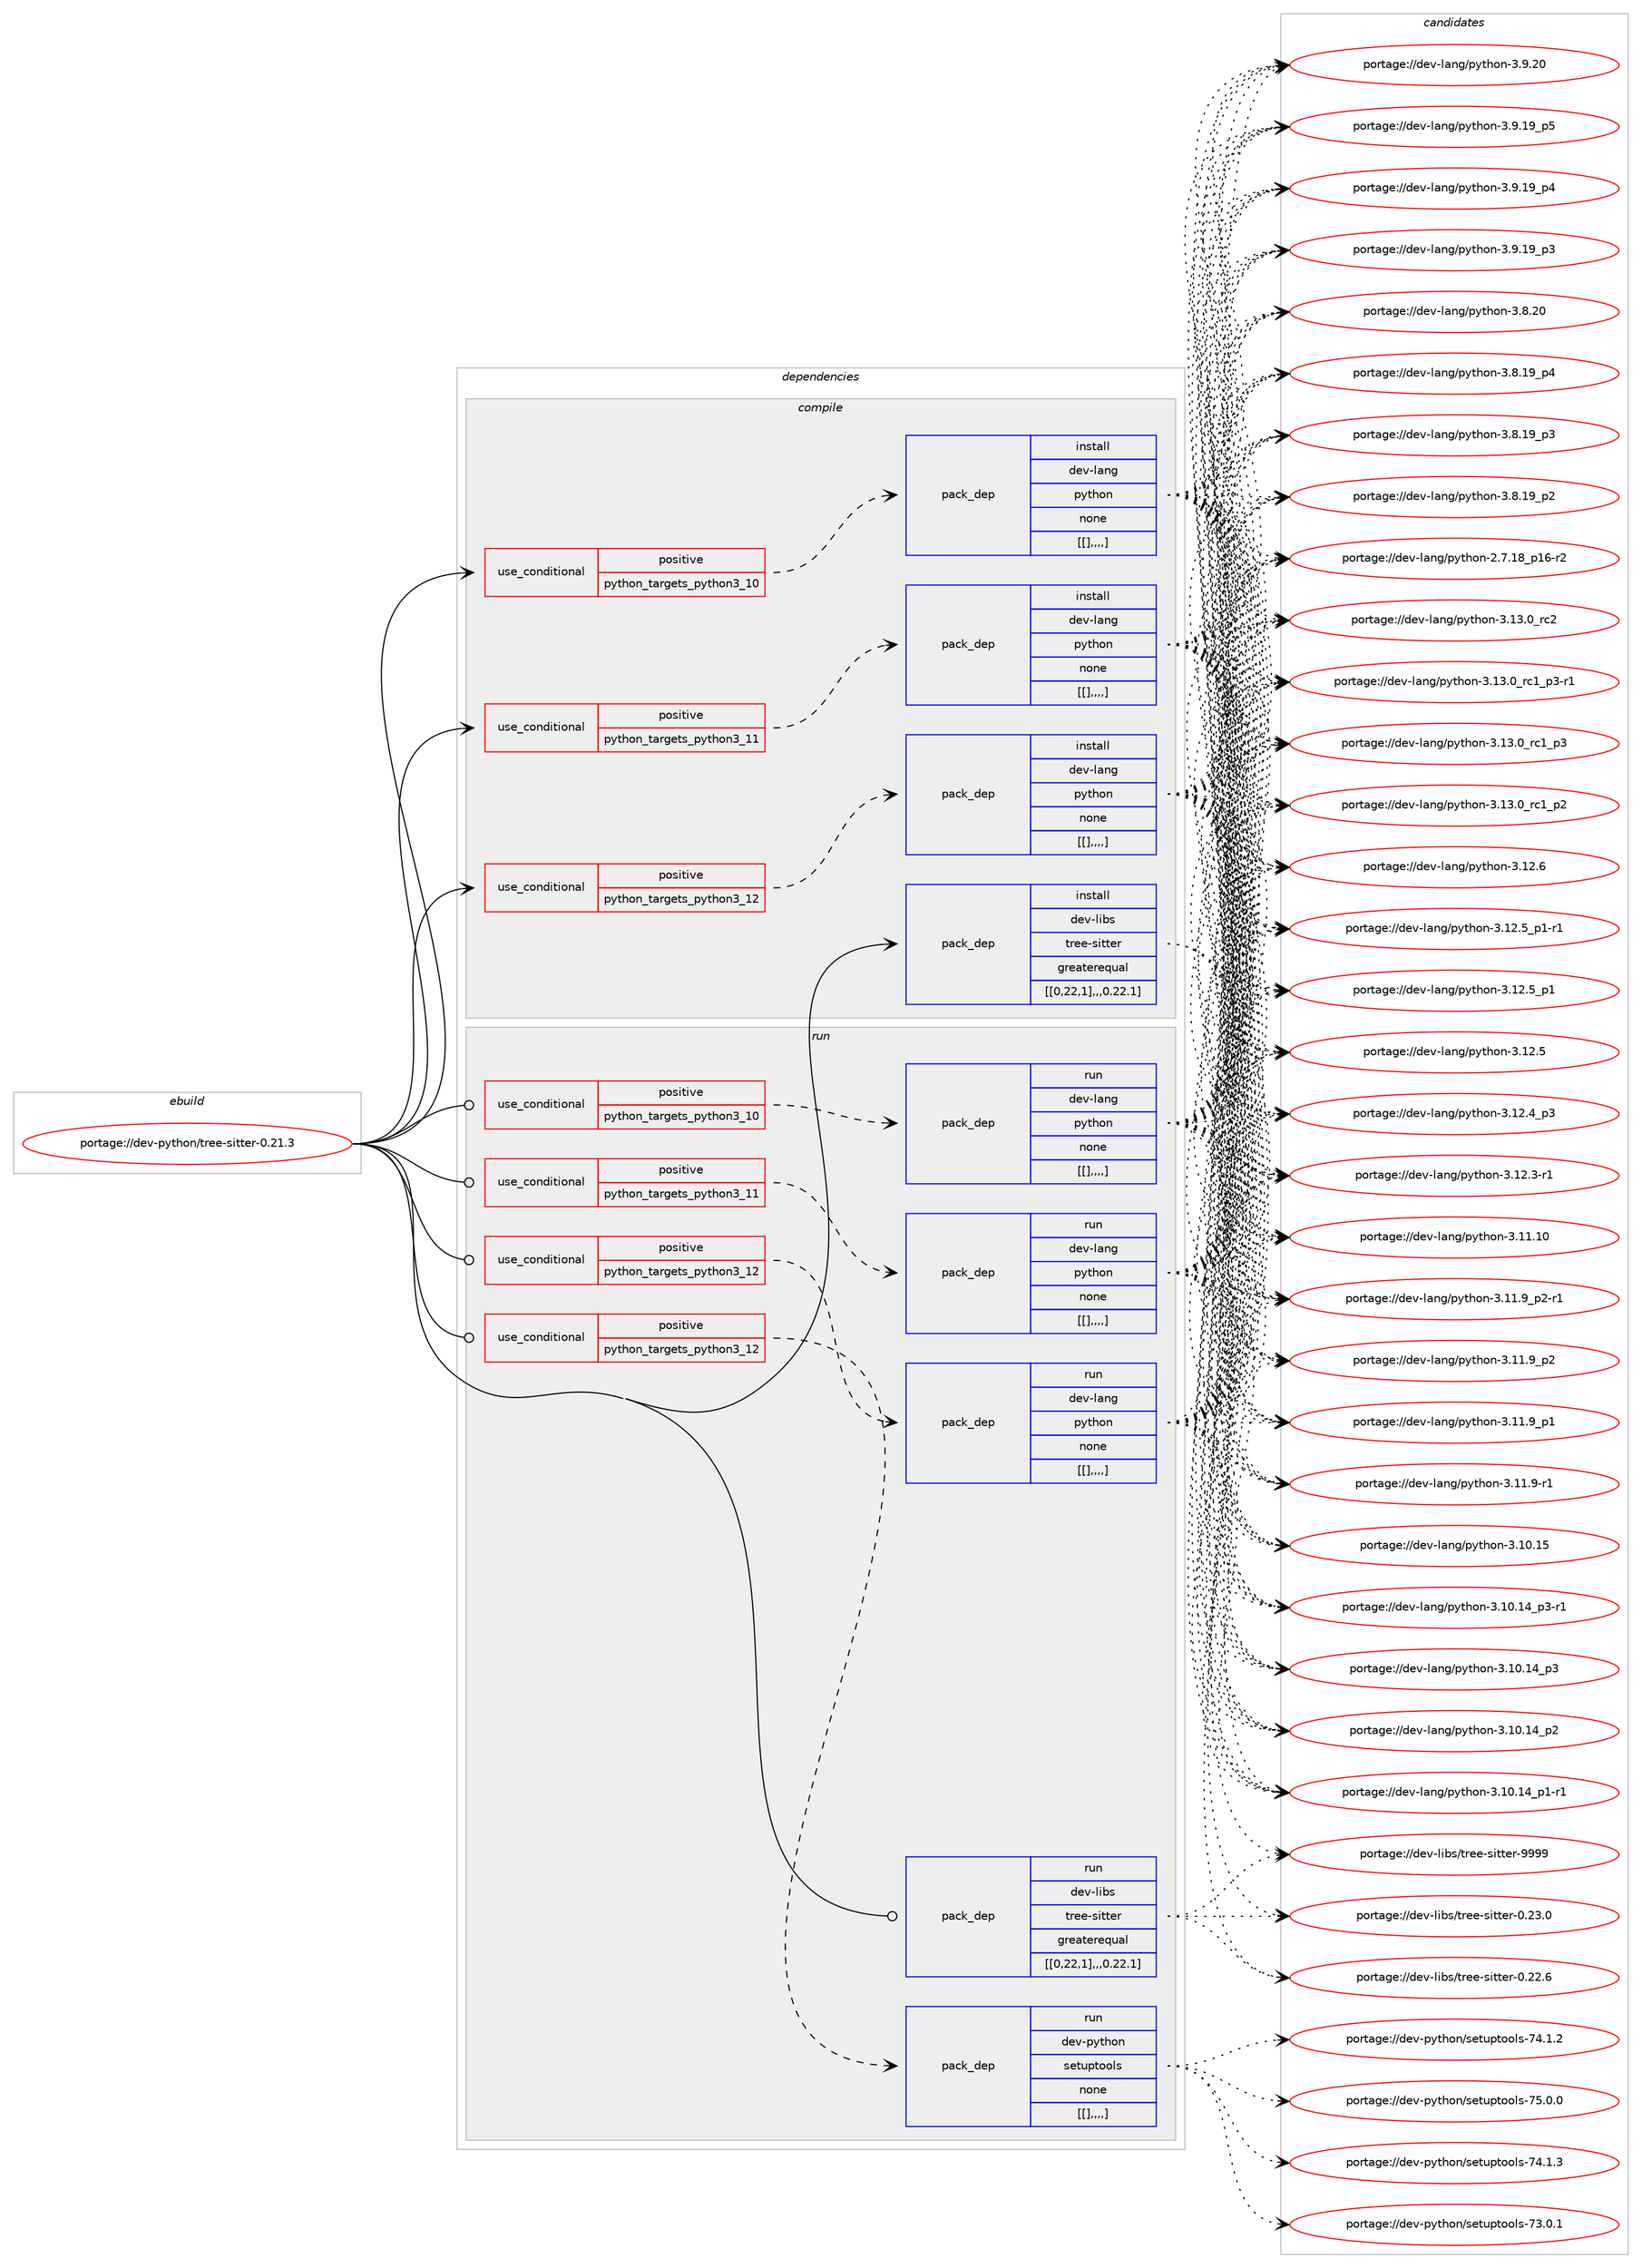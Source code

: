 digraph prolog {

# *************
# Graph options
# *************

newrank=true;
concentrate=true;
compound=true;
graph [rankdir=LR,fontname=Helvetica,fontsize=10,ranksep=1.5];#, ranksep=2.5, nodesep=0.2];
edge  [arrowhead=vee];
node  [fontname=Helvetica,fontsize=10];

# **********
# The ebuild
# **********

subgraph cluster_leftcol {
color=gray;
label=<<i>ebuild</i>>;
id [label="portage://dev-python/tree-sitter-0.21.3", color=red, width=4, href="../dev-python/tree-sitter-0.21.3.svg"];
}

# ****************
# The dependencies
# ****************

subgraph cluster_midcol {
color=gray;
label=<<i>dependencies</i>>;
subgraph cluster_compile {
fillcolor="#eeeeee";
style=filled;
label=<<i>compile</i>>;
subgraph cond41639 {
dependency168144 [label=<<TABLE BORDER="0" CELLBORDER="1" CELLSPACING="0" CELLPADDING="4"><TR><TD ROWSPAN="3" CELLPADDING="10">use_conditional</TD></TR><TR><TD>positive</TD></TR><TR><TD>python_targets_python3_10</TD></TR></TABLE>>, shape=none, color=red];
subgraph pack125239 {
dependency168145 [label=<<TABLE BORDER="0" CELLBORDER="1" CELLSPACING="0" CELLPADDING="4" WIDTH="220"><TR><TD ROWSPAN="6" CELLPADDING="30">pack_dep</TD></TR><TR><TD WIDTH="110">install</TD></TR><TR><TD>dev-lang</TD></TR><TR><TD>python</TD></TR><TR><TD>none</TD></TR><TR><TD>[[],,,,]</TD></TR></TABLE>>, shape=none, color=blue];
}
dependency168144:e -> dependency168145:w [weight=20,style="dashed",arrowhead="vee"];
}
id:e -> dependency168144:w [weight=20,style="solid",arrowhead="vee"];
subgraph cond41640 {
dependency168146 [label=<<TABLE BORDER="0" CELLBORDER="1" CELLSPACING="0" CELLPADDING="4"><TR><TD ROWSPAN="3" CELLPADDING="10">use_conditional</TD></TR><TR><TD>positive</TD></TR><TR><TD>python_targets_python3_11</TD></TR></TABLE>>, shape=none, color=red];
subgraph pack125240 {
dependency168147 [label=<<TABLE BORDER="0" CELLBORDER="1" CELLSPACING="0" CELLPADDING="4" WIDTH="220"><TR><TD ROWSPAN="6" CELLPADDING="30">pack_dep</TD></TR><TR><TD WIDTH="110">install</TD></TR><TR><TD>dev-lang</TD></TR><TR><TD>python</TD></TR><TR><TD>none</TD></TR><TR><TD>[[],,,,]</TD></TR></TABLE>>, shape=none, color=blue];
}
dependency168146:e -> dependency168147:w [weight=20,style="dashed",arrowhead="vee"];
}
id:e -> dependency168146:w [weight=20,style="solid",arrowhead="vee"];
subgraph cond41641 {
dependency168148 [label=<<TABLE BORDER="0" CELLBORDER="1" CELLSPACING="0" CELLPADDING="4"><TR><TD ROWSPAN="3" CELLPADDING="10">use_conditional</TD></TR><TR><TD>positive</TD></TR><TR><TD>python_targets_python3_12</TD></TR></TABLE>>, shape=none, color=red];
subgraph pack125241 {
dependency168149 [label=<<TABLE BORDER="0" CELLBORDER="1" CELLSPACING="0" CELLPADDING="4" WIDTH="220"><TR><TD ROWSPAN="6" CELLPADDING="30">pack_dep</TD></TR><TR><TD WIDTH="110">install</TD></TR><TR><TD>dev-lang</TD></TR><TR><TD>python</TD></TR><TR><TD>none</TD></TR><TR><TD>[[],,,,]</TD></TR></TABLE>>, shape=none, color=blue];
}
dependency168148:e -> dependency168149:w [weight=20,style="dashed",arrowhead="vee"];
}
id:e -> dependency168148:w [weight=20,style="solid",arrowhead="vee"];
subgraph pack125242 {
dependency168150 [label=<<TABLE BORDER="0" CELLBORDER="1" CELLSPACING="0" CELLPADDING="4" WIDTH="220"><TR><TD ROWSPAN="6" CELLPADDING="30">pack_dep</TD></TR><TR><TD WIDTH="110">install</TD></TR><TR><TD>dev-libs</TD></TR><TR><TD>tree-sitter</TD></TR><TR><TD>greaterequal</TD></TR><TR><TD>[[0,22,1],,,0.22.1]</TD></TR></TABLE>>, shape=none, color=blue];
}
id:e -> dependency168150:w [weight=20,style="solid",arrowhead="vee"];
}
subgraph cluster_compileandrun {
fillcolor="#eeeeee";
style=filled;
label=<<i>compile and run</i>>;
}
subgraph cluster_run {
fillcolor="#eeeeee";
style=filled;
label=<<i>run</i>>;
subgraph cond41642 {
dependency168151 [label=<<TABLE BORDER="0" CELLBORDER="1" CELLSPACING="0" CELLPADDING="4"><TR><TD ROWSPAN="3" CELLPADDING="10">use_conditional</TD></TR><TR><TD>positive</TD></TR><TR><TD>python_targets_python3_10</TD></TR></TABLE>>, shape=none, color=red];
subgraph pack125243 {
dependency168152 [label=<<TABLE BORDER="0" CELLBORDER="1" CELLSPACING="0" CELLPADDING="4" WIDTH="220"><TR><TD ROWSPAN="6" CELLPADDING="30">pack_dep</TD></TR><TR><TD WIDTH="110">run</TD></TR><TR><TD>dev-lang</TD></TR><TR><TD>python</TD></TR><TR><TD>none</TD></TR><TR><TD>[[],,,,]</TD></TR></TABLE>>, shape=none, color=blue];
}
dependency168151:e -> dependency168152:w [weight=20,style="dashed",arrowhead="vee"];
}
id:e -> dependency168151:w [weight=20,style="solid",arrowhead="odot"];
subgraph cond41643 {
dependency168153 [label=<<TABLE BORDER="0" CELLBORDER="1" CELLSPACING="0" CELLPADDING="4"><TR><TD ROWSPAN="3" CELLPADDING="10">use_conditional</TD></TR><TR><TD>positive</TD></TR><TR><TD>python_targets_python3_11</TD></TR></TABLE>>, shape=none, color=red];
subgraph pack125244 {
dependency168154 [label=<<TABLE BORDER="0" CELLBORDER="1" CELLSPACING="0" CELLPADDING="4" WIDTH="220"><TR><TD ROWSPAN="6" CELLPADDING="30">pack_dep</TD></TR><TR><TD WIDTH="110">run</TD></TR><TR><TD>dev-lang</TD></TR><TR><TD>python</TD></TR><TR><TD>none</TD></TR><TR><TD>[[],,,,]</TD></TR></TABLE>>, shape=none, color=blue];
}
dependency168153:e -> dependency168154:w [weight=20,style="dashed",arrowhead="vee"];
}
id:e -> dependency168153:w [weight=20,style="solid",arrowhead="odot"];
subgraph cond41644 {
dependency168155 [label=<<TABLE BORDER="0" CELLBORDER="1" CELLSPACING="0" CELLPADDING="4"><TR><TD ROWSPAN="3" CELLPADDING="10">use_conditional</TD></TR><TR><TD>positive</TD></TR><TR><TD>python_targets_python3_12</TD></TR></TABLE>>, shape=none, color=red];
subgraph pack125245 {
dependency168156 [label=<<TABLE BORDER="0" CELLBORDER="1" CELLSPACING="0" CELLPADDING="4" WIDTH="220"><TR><TD ROWSPAN="6" CELLPADDING="30">pack_dep</TD></TR><TR><TD WIDTH="110">run</TD></TR><TR><TD>dev-lang</TD></TR><TR><TD>python</TD></TR><TR><TD>none</TD></TR><TR><TD>[[],,,,]</TD></TR></TABLE>>, shape=none, color=blue];
}
dependency168155:e -> dependency168156:w [weight=20,style="dashed",arrowhead="vee"];
}
id:e -> dependency168155:w [weight=20,style="solid",arrowhead="odot"];
subgraph cond41645 {
dependency168157 [label=<<TABLE BORDER="0" CELLBORDER="1" CELLSPACING="0" CELLPADDING="4"><TR><TD ROWSPAN="3" CELLPADDING="10">use_conditional</TD></TR><TR><TD>positive</TD></TR><TR><TD>python_targets_python3_12</TD></TR></TABLE>>, shape=none, color=red];
subgraph pack125246 {
dependency168158 [label=<<TABLE BORDER="0" CELLBORDER="1" CELLSPACING="0" CELLPADDING="4" WIDTH="220"><TR><TD ROWSPAN="6" CELLPADDING="30">pack_dep</TD></TR><TR><TD WIDTH="110">run</TD></TR><TR><TD>dev-python</TD></TR><TR><TD>setuptools</TD></TR><TR><TD>none</TD></TR><TR><TD>[[],,,,]</TD></TR></TABLE>>, shape=none, color=blue];
}
dependency168157:e -> dependency168158:w [weight=20,style="dashed",arrowhead="vee"];
}
id:e -> dependency168157:w [weight=20,style="solid",arrowhead="odot"];
subgraph pack125247 {
dependency168159 [label=<<TABLE BORDER="0" CELLBORDER="1" CELLSPACING="0" CELLPADDING="4" WIDTH="220"><TR><TD ROWSPAN="6" CELLPADDING="30">pack_dep</TD></TR><TR><TD WIDTH="110">run</TD></TR><TR><TD>dev-libs</TD></TR><TR><TD>tree-sitter</TD></TR><TR><TD>greaterequal</TD></TR><TR><TD>[[0,22,1],,,0.22.1]</TD></TR></TABLE>>, shape=none, color=blue];
}
id:e -> dependency168159:w [weight=20,style="solid",arrowhead="odot"];
}
}

# **************
# The candidates
# **************

subgraph cluster_choices {
rank=same;
color=gray;
label=<<i>candidates</i>>;

subgraph choice125239 {
color=black;
nodesep=1;
choice10010111845108971101034711212111610411111045514649514648951149950 [label="portage://dev-lang/python-3.13.0_rc2", color=red, width=4,href="../dev-lang/python-3.13.0_rc2.svg"];
choice1001011184510897110103471121211161041111104551464951464895114994995112514511449 [label="portage://dev-lang/python-3.13.0_rc1_p3-r1", color=red, width=4,href="../dev-lang/python-3.13.0_rc1_p3-r1.svg"];
choice100101118451089711010347112121116104111110455146495146489511499499511251 [label="portage://dev-lang/python-3.13.0_rc1_p3", color=red, width=4,href="../dev-lang/python-3.13.0_rc1_p3.svg"];
choice100101118451089711010347112121116104111110455146495146489511499499511250 [label="portage://dev-lang/python-3.13.0_rc1_p2", color=red, width=4,href="../dev-lang/python-3.13.0_rc1_p2.svg"];
choice10010111845108971101034711212111610411111045514649504654 [label="portage://dev-lang/python-3.12.6", color=red, width=4,href="../dev-lang/python-3.12.6.svg"];
choice1001011184510897110103471121211161041111104551464950465395112494511449 [label="portage://dev-lang/python-3.12.5_p1-r1", color=red, width=4,href="../dev-lang/python-3.12.5_p1-r1.svg"];
choice100101118451089711010347112121116104111110455146495046539511249 [label="portage://dev-lang/python-3.12.5_p1", color=red, width=4,href="../dev-lang/python-3.12.5_p1.svg"];
choice10010111845108971101034711212111610411111045514649504653 [label="portage://dev-lang/python-3.12.5", color=red, width=4,href="../dev-lang/python-3.12.5.svg"];
choice100101118451089711010347112121116104111110455146495046529511251 [label="portage://dev-lang/python-3.12.4_p3", color=red, width=4,href="../dev-lang/python-3.12.4_p3.svg"];
choice100101118451089711010347112121116104111110455146495046514511449 [label="portage://dev-lang/python-3.12.3-r1", color=red, width=4,href="../dev-lang/python-3.12.3-r1.svg"];
choice1001011184510897110103471121211161041111104551464949464948 [label="portage://dev-lang/python-3.11.10", color=red, width=4,href="../dev-lang/python-3.11.10.svg"];
choice1001011184510897110103471121211161041111104551464949465795112504511449 [label="portage://dev-lang/python-3.11.9_p2-r1", color=red, width=4,href="../dev-lang/python-3.11.9_p2-r1.svg"];
choice100101118451089711010347112121116104111110455146494946579511250 [label="portage://dev-lang/python-3.11.9_p2", color=red, width=4,href="../dev-lang/python-3.11.9_p2.svg"];
choice100101118451089711010347112121116104111110455146494946579511249 [label="portage://dev-lang/python-3.11.9_p1", color=red, width=4,href="../dev-lang/python-3.11.9_p1.svg"];
choice100101118451089711010347112121116104111110455146494946574511449 [label="portage://dev-lang/python-3.11.9-r1", color=red, width=4,href="../dev-lang/python-3.11.9-r1.svg"];
choice1001011184510897110103471121211161041111104551464948464953 [label="portage://dev-lang/python-3.10.15", color=red, width=4,href="../dev-lang/python-3.10.15.svg"];
choice100101118451089711010347112121116104111110455146494846495295112514511449 [label="portage://dev-lang/python-3.10.14_p3-r1", color=red, width=4,href="../dev-lang/python-3.10.14_p3-r1.svg"];
choice10010111845108971101034711212111610411111045514649484649529511251 [label="portage://dev-lang/python-3.10.14_p3", color=red, width=4,href="../dev-lang/python-3.10.14_p3.svg"];
choice10010111845108971101034711212111610411111045514649484649529511250 [label="portage://dev-lang/python-3.10.14_p2", color=red, width=4,href="../dev-lang/python-3.10.14_p2.svg"];
choice100101118451089711010347112121116104111110455146494846495295112494511449 [label="portage://dev-lang/python-3.10.14_p1-r1", color=red, width=4,href="../dev-lang/python-3.10.14_p1-r1.svg"];
choice10010111845108971101034711212111610411111045514657465048 [label="portage://dev-lang/python-3.9.20", color=red, width=4,href="../dev-lang/python-3.9.20.svg"];
choice100101118451089711010347112121116104111110455146574649579511253 [label="portage://dev-lang/python-3.9.19_p5", color=red, width=4,href="../dev-lang/python-3.9.19_p5.svg"];
choice100101118451089711010347112121116104111110455146574649579511252 [label="portage://dev-lang/python-3.9.19_p4", color=red, width=4,href="../dev-lang/python-3.9.19_p4.svg"];
choice100101118451089711010347112121116104111110455146574649579511251 [label="portage://dev-lang/python-3.9.19_p3", color=red, width=4,href="../dev-lang/python-3.9.19_p3.svg"];
choice10010111845108971101034711212111610411111045514656465048 [label="portage://dev-lang/python-3.8.20", color=red, width=4,href="../dev-lang/python-3.8.20.svg"];
choice100101118451089711010347112121116104111110455146564649579511252 [label="portage://dev-lang/python-3.8.19_p4", color=red, width=4,href="../dev-lang/python-3.8.19_p4.svg"];
choice100101118451089711010347112121116104111110455146564649579511251 [label="portage://dev-lang/python-3.8.19_p3", color=red, width=4,href="../dev-lang/python-3.8.19_p3.svg"];
choice100101118451089711010347112121116104111110455146564649579511250 [label="portage://dev-lang/python-3.8.19_p2", color=red, width=4,href="../dev-lang/python-3.8.19_p2.svg"];
choice100101118451089711010347112121116104111110455046554649569511249544511450 [label="portage://dev-lang/python-2.7.18_p16-r2", color=red, width=4,href="../dev-lang/python-2.7.18_p16-r2.svg"];
dependency168145:e -> choice10010111845108971101034711212111610411111045514649514648951149950:w [style=dotted,weight="100"];
dependency168145:e -> choice1001011184510897110103471121211161041111104551464951464895114994995112514511449:w [style=dotted,weight="100"];
dependency168145:e -> choice100101118451089711010347112121116104111110455146495146489511499499511251:w [style=dotted,weight="100"];
dependency168145:e -> choice100101118451089711010347112121116104111110455146495146489511499499511250:w [style=dotted,weight="100"];
dependency168145:e -> choice10010111845108971101034711212111610411111045514649504654:w [style=dotted,weight="100"];
dependency168145:e -> choice1001011184510897110103471121211161041111104551464950465395112494511449:w [style=dotted,weight="100"];
dependency168145:e -> choice100101118451089711010347112121116104111110455146495046539511249:w [style=dotted,weight="100"];
dependency168145:e -> choice10010111845108971101034711212111610411111045514649504653:w [style=dotted,weight="100"];
dependency168145:e -> choice100101118451089711010347112121116104111110455146495046529511251:w [style=dotted,weight="100"];
dependency168145:e -> choice100101118451089711010347112121116104111110455146495046514511449:w [style=dotted,weight="100"];
dependency168145:e -> choice1001011184510897110103471121211161041111104551464949464948:w [style=dotted,weight="100"];
dependency168145:e -> choice1001011184510897110103471121211161041111104551464949465795112504511449:w [style=dotted,weight="100"];
dependency168145:e -> choice100101118451089711010347112121116104111110455146494946579511250:w [style=dotted,weight="100"];
dependency168145:e -> choice100101118451089711010347112121116104111110455146494946579511249:w [style=dotted,weight="100"];
dependency168145:e -> choice100101118451089711010347112121116104111110455146494946574511449:w [style=dotted,weight="100"];
dependency168145:e -> choice1001011184510897110103471121211161041111104551464948464953:w [style=dotted,weight="100"];
dependency168145:e -> choice100101118451089711010347112121116104111110455146494846495295112514511449:w [style=dotted,weight="100"];
dependency168145:e -> choice10010111845108971101034711212111610411111045514649484649529511251:w [style=dotted,weight="100"];
dependency168145:e -> choice10010111845108971101034711212111610411111045514649484649529511250:w [style=dotted,weight="100"];
dependency168145:e -> choice100101118451089711010347112121116104111110455146494846495295112494511449:w [style=dotted,weight="100"];
dependency168145:e -> choice10010111845108971101034711212111610411111045514657465048:w [style=dotted,weight="100"];
dependency168145:e -> choice100101118451089711010347112121116104111110455146574649579511253:w [style=dotted,weight="100"];
dependency168145:e -> choice100101118451089711010347112121116104111110455146574649579511252:w [style=dotted,weight="100"];
dependency168145:e -> choice100101118451089711010347112121116104111110455146574649579511251:w [style=dotted,weight="100"];
dependency168145:e -> choice10010111845108971101034711212111610411111045514656465048:w [style=dotted,weight="100"];
dependency168145:e -> choice100101118451089711010347112121116104111110455146564649579511252:w [style=dotted,weight="100"];
dependency168145:e -> choice100101118451089711010347112121116104111110455146564649579511251:w [style=dotted,weight="100"];
dependency168145:e -> choice100101118451089711010347112121116104111110455146564649579511250:w [style=dotted,weight="100"];
dependency168145:e -> choice100101118451089711010347112121116104111110455046554649569511249544511450:w [style=dotted,weight="100"];
}
subgraph choice125240 {
color=black;
nodesep=1;
choice10010111845108971101034711212111610411111045514649514648951149950 [label="portage://dev-lang/python-3.13.0_rc2", color=red, width=4,href="../dev-lang/python-3.13.0_rc2.svg"];
choice1001011184510897110103471121211161041111104551464951464895114994995112514511449 [label="portage://dev-lang/python-3.13.0_rc1_p3-r1", color=red, width=4,href="../dev-lang/python-3.13.0_rc1_p3-r1.svg"];
choice100101118451089711010347112121116104111110455146495146489511499499511251 [label="portage://dev-lang/python-3.13.0_rc1_p3", color=red, width=4,href="../dev-lang/python-3.13.0_rc1_p3.svg"];
choice100101118451089711010347112121116104111110455146495146489511499499511250 [label="portage://dev-lang/python-3.13.0_rc1_p2", color=red, width=4,href="../dev-lang/python-3.13.0_rc1_p2.svg"];
choice10010111845108971101034711212111610411111045514649504654 [label="portage://dev-lang/python-3.12.6", color=red, width=4,href="../dev-lang/python-3.12.6.svg"];
choice1001011184510897110103471121211161041111104551464950465395112494511449 [label="portage://dev-lang/python-3.12.5_p1-r1", color=red, width=4,href="../dev-lang/python-3.12.5_p1-r1.svg"];
choice100101118451089711010347112121116104111110455146495046539511249 [label="portage://dev-lang/python-3.12.5_p1", color=red, width=4,href="../dev-lang/python-3.12.5_p1.svg"];
choice10010111845108971101034711212111610411111045514649504653 [label="portage://dev-lang/python-3.12.5", color=red, width=4,href="../dev-lang/python-3.12.5.svg"];
choice100101118451089711010347112121116104111110455146495046529511251 [label="portage://dev-lang/python-3.12.4_p3", color=red, width=4,href="../dev-lang/python-3.12.4_p3.svg"];
choice100101118451089711010347112121116104111110455146495046514511449 [label="portage://dev-lang/python-3.12.3-r1", color=red, width=4,href="../dev-lang/python-3.12.3-r1.svg"];
choice1001011184510897110103471121211161041111104551464949464948 [label="portage://dev-lang/python-3.11.10", color=red, width=4,href="../dev-lang/python-3.11.10.svg"];
choice1001011184510897110103471121211161041111104551464949465795112504511449 [label="portage://dev-lang/python-3.11.9_p2-r1", color=red, width=4,href="../dev-lang/python-3.11.9_p2-r1.svg"];
choice100101118451089711010347112121116104111110455146494946579511250 [label="portage://dev-lang/python-3.11.9_p2", color=red, width=4,href="../dev-lang/python-3.11.9_p2.svg"];
choice100101118451089711010347112121116104111110455146494946579511249 [label="portage://dev-lang/python-3.11.9_p1", color=red, width=4,href="../dev-lang/python-3.11.9_p1.svg"];
choice100101118451089711010347112121116104111110455146494946574511449 [label="portage://dev-lang/python-3.11.9-r1", color=red, width=4,href="../dev-lang/python-3.11.9-r1.svg"];
choice1001011184510897110103471121211161041111104551464948464953 [label="portage://dev-lang/python-3.10.15", color=red, width=4,href="../dev-lang/python-3.10.15.svg"];
choice100101118451089711010347112121116104111110455146494846495295112514511449 [label="portage://dev-lang/python-3.10.14_p3-r1", color=red, width=4,href="../dev-lang/python-3.10.14_p3-r1.svg"];
choice10010111845108971101034711212111610411111045514649484649529511251 [label="portage://dev-lang/python-3.10.14_p3", color=red, width=4,href="../dev-lang/python-3.10.14_p3.svg"];
choice10010111845108971101034711212111610411111045514649484649529511250 [label="portage://dev-lang/python-3.10.14_p2", color=red, width=4,href="../dev-lang/python-3.10.14_p2.svg"];
choice100101118451089711010347112121116104111110455146494846495295112494511449 [label="portage://dev-lang/python-3.10.14_p1-r1", color=red, width=4,href="../dev-lang/python-3.10.14_p1-r1.svg"];
choice10010111845108971101034711212111610411111045514657465048 [label="portage://dev-lang/python-3.9.20", color=red, width=4,href="../dev-lang/python-3.9.20.svg"];
choice100101118451089711010347112121116104111110455146574649579511253 [label="portage://dev-lang/python-3.9.19_p5", color=red, width=4,href="../dev-lang/python-3.9.19_p5.svg"];
choice100101118451089711010347112121116104111110455146574649579511252 [label="portage://dev-lang/python-3.9.19_p4", color=red, width=4,href="../dev-lang/python-3.9.19_p4.svg"];
choice100101118451089711010347112121116104111110455146574649579511251 [label="portage://dev-lang/python-3.9.19_p3", color=red, width=4,href="../dev-lang/python-3.9.19_p3.svg"];
choice10010111845108971101034711212111610411111045514656465048 [label="portage://dev-lang/python-3.8.20", color=red, width=4,href="../dev-lang/python-3.8.20.svg"];
choice100101118451089711010347112121116104111110455146564649579511252 [label="portage://dev-lang/python-3.8.19_p4", color=red, width=4,href="../dev-lang/python-3.8.19_p4.svg"];
choice100101118451089711010347112121116104111110455146564649579511251 [label="portage://dev-lang/python-3.8.19_p3", color=red, width=4,href="../dev-lang/python-3.8.19_p3.svg"];
choice100101118451089711010347112121116104111110455146564649579511250 [label="portage://dev-lang/python-3.8.19_p2", color=red, width=4,href="../dev-lang/python-3.8.19_p2.svg"];
choice100101118451089711010347112121116104111110455046554649569511249544511450 [label="portage://dev-lang/python-2.7.18_p16-r2", color=red, width=4,href="../dev-lang/python-2.7.18_p16-r2.svg"];
dependency168147:e -> choice10010111845108971101034711212111610411111045514649514648951149950:w [style=dotted,weight="100"];
dependency168147:e -> choice1001011184510897110103471121211161041111104551464951464895114994995112514511449:w [style=dotted,weight="100"];
dependency168147:e -> choice100101118451089711010347112121116104111110455146495146489511499499511251:w [style=dotted,weight="100"];
dependency168147:e -> choice100101118451089711010347112121116104111110455146495146489511499499511250:w [style=dotted,weight="100"];
dependency168147:e -> choice10010111845108971101034711212111610411111045514649504654:w [style=dotted,weight="100"];
dependency168147:e -> choice1001011184510897110103471121211161041111104551464950465395112494511449:w [style=dotted,weight="100"];
dependency168147:e -> choice100101118451089711010347112121116104111110455146495046539511249:w [style=dotted,weight="100"];
dependency168147:e -> choice10010111845108971101034711212111610411111045514649504653:w [style=dotted,weight="100"];
dependency168147:e -> choice100101118451089711010347112121116104111110455146495046529511251:w [style=dotted,weight="100"];
dependency168147:e -> choice100101118451089711010347112121116104111110455146495046514511449:w [style=dotted,weight="100"];
dependency168147:e -> choice1001011184510897110103471121211161041111104551464949464948:w [style=dotted,weight="100"];
dependency168147:e -> choice1001011184510897110103471121211161041111104551464949465795112504511449:w [style=dotted,weight="100"];
dependency168147:e -> choice100101118451089711010347112121116104111110455146494946579511250:w [style=dotted,weight="100"];
dependency168147:e -> choice100101118451089711010347112121116104111110455146494946579511249:w [style=dotted,weight="100"];
dependency168147:e -> choice100101118451089711010347112121116104111110455146494946574511449:w [style=dotted,weight="100"];
dependency168147:e -> choice1001011184510897110103471121211161041111104551464948464953:w [style=dotted,weight="100"];
dependency168147:e -> choice100101118451089711010347112121116104111110455146494846495295112514511449:w [style=dotted,weight="100"];
dependency168147:e -> choice10010111845108971101034711212111610411111045514649484649529511251:w [style=dotted,weight="100"];
dependency168147:e -> choice10010111845108971101034711212111610411111045514649484649529511250:w [style=dotted,weight="100"];
dependency168147:e -> choice100101118451089711010347112121116104111110455146494846495295112494511449:w [style=dotted,weight="100"];
dependency168147:e -> choice10010111845108971101034711212111610411111045514657465048:w [style=dotted,weight="100"];
dependency168147:e -> choice100101118451089711010347112121116104111110455146574649579511253:w [style=dotted,weight="100"];
dependency168147:e -> choice100101118451089711010347112121116104111110455146574649579511252:w [style=dotted,weight="100"];
dependency168147:e -> choice100101118451089711010347112121116104111110455146574649579511251:w [style=dotted,weight="100"];
dependency168147:e -> choice10010111845108971101034711212111610411111045514656465048:w [style=dotted,weight="100"];
dependency168147:e -> choice100101118451089711010347112121116104111110455146564649579511252:w [style=dotted,weight="100"];
dependency168147:e -> choice100101118451089711010347112121116104111110455146564649579511251:w [style=dotted,weight="100"];
dependency168147:e -> choice100101118451089711010347112121116104111110455146564649579511250:w [style=dotted,weight="100"];
dependency168147:e -> choice100101118451089711010347112121116104111110455046554649569511249544511450:w [style=dotted,weight="100"];
}
subgraph choice125241 {
color=black;
nodesep=1;
choice10010111845108971101034711212111610411111045514649514648951149950 [label="portage://dev-lang/python-3.13.0_rc2", color=red, width=4,href="../dev-lang/python-3.13.0_rc2.svg"];
choice1001011184510897110103471121211161041111104551464951464895114994995112514511449 [label="portage://dev-lang/python-3.13.0_rc1_p3-r1", color=red, width=4,href="../dev-lang/python-3.13.0_rc1_p3-r1.svg"];
choice100101118451089711010347112121116104111110455146495146489511499499511251 [label="portage://dev-lang/python-3.13.0_rc1_p3", color=red, width=4,href="../dev-lang/python-3.13.0_rc1_p3.svg"];
choice100101118451089711010347112121116104111110455146495146489511499499511250 [label="portage://dev-lang/python-3.13.0_rc1_p2", color=red, width=4,href="../dev-lang/python-3.13.0_rc1_p2.svg"];
choice10010111845108971101034711212111610411111045514649504654 [label="portage://dev-lang/python-3.12.6", color=red, width=4,href="../dev-lang/python-3.12.6.svg"];
choice1001011184510897110103471121211161041111104551464950465395112494511449 [label="portage://dev-lang/python-3.12.5_p1-r1", color=red, width=4,href="../dev-lang/python-3.12.5_p1-r1.svg"];
choice100101118451089711010347112121116104111110455146495046539511249 [label="portage://dev-lang/python-3.12.5_p1", color=red, width=4,href="../dev-lang/python-3.12.5_p1.svg"];
choice10010111845108971101034711212111610411111045514649504653 [label="portage://dev-lang/python-3.12.5", color=red, width=4,href="../dev-lang/python-3.12.5.svg"];
choice100101118451089711010347112121116104111110455146495046529511251 [label="portage://dev-lang/python-3.12.4_p3", color=red, width=4,href="../dev-lang/python-3.12.4_p3.svg"];
choice100101118451089711010347112121116104111110455146495046514511449 [label="portage://dev-lang/python-3.12.3-r1", color=red, width=4,href="../dev-lang/python-3.12.3-r1.svg"];
choice1001011184510897110103471121211161041111104551464949464948 [label="portage://dev-lang/python-3.11.10", color=red, width=4,href="../dev-lang/python-3.11.10.svg"];
choice1001011184510897110103471121211161041111104551464949465795112504511449 [label="portage://dev-lang/python-3.11.9_p2-r1", color=red, width=4,href="../dev-lang/python-3.11.9_p2-r1.svg"];
choice100101118451089711010347112121116104111110455146494946579511250 [label="portage://dev-lang/python-3.11.9_p2", color=red, width=4,href="../dev-lang/python-3.11.9_p2.svg"];
choice100101118451089711010347112121116104111110455146494946579511249 [label="portage://dev-lang/python-3.11.9_p1", color=red, width=4,href="../dev-lang/python-3.11.9_p1.svg"];
choice100101118451089711010347112121116104111110455146494946574511449 [label="portage://dev-lang/python-3.11.9-r1", color=red, width=4,href="../dev-lang/python-3.11.9-r1.svg"];
choice1001011184510897110103471121211161041111104551464948464953 [label="portage://dev-lang/python-3.10.15", color=red, width=4,href="../dev-lang/python-3.10.15.svg"];
choice100101118451089711010347112121116104111110455146494846495295112514511449 [label="portage://dev-lang/python-3.10.14_p3-r1", color=red, width=4,href="../dev-lang/python-3.10.14_p3-r1.svg"];
choice10010111845108971101034711212111610411111045514649484649529511251 [label="portage://dev-lang/python-3.10.14_p3", color=red, width=4,href="../dev-lang/python-3.10.14_p3.svg"];
choice10010111845108971101034711212111610411111045514649484649529511250 [label="portage://dev-lang/python-3.10.14_p2", color=red, width=4,href="../dev-lang/python-3.10.14_p2.svg"];
choice100101118451089711010347112121116104111110455146494846495295112494511449 [label="portage://dev-lang/python-3.10.14_p1-r1", color=red, width=4,href="../dev-lang/python-3.10.14_p1-r1.svg"];
choice10010111845108971101034711212111610411111045514657465048 [label="portage://dev-lang/python-3.9.20", color=red, width=4,href="../dev-lang/python-3.9.20.svg"];
choice100101118451089711010347112121116104111110455146574649579511253 [label="portage://dev-lang/python-3.9.19_p5", color=red, width=4,href="../dev-lang/python-3.9.19_p5.svg"];
choice100101118451089711010347112121116104111110455146574649579511252 [label="portage://dev-lang/python-3.9.19_p4", color=red, width=4,href="../dev-lang/python-3.9.19_p4.svg"];
choice100101118451089711010347112121116104111110455146574649579511251 [label="portage://dev-lang/python-3.9.19_p3", color=red, width=4,href="../dev-lang/python-3.9.19_p3.svg"];
choice10010111845108971101034711212111610411111045514656465048 [label="portage://dev-lang/python-3.8.20", color=red, width=4,href="../dev-lang/python-3.8.20.svg"];
choice100101118451089711010347112121116104111110455146564649579511252 [label="portage://dev-lang/python-3.8.19_p4", color=red, width=4,href="../dev-lang/python-3.8.19_p4.svg"];
choice100101118451089711010347112121116104111110455146564649579511251 [label="portage://dev-lang/python-3.8.19_p3", color=red, width=4,href="../dev-lang/python-3.8.19_p3.svg"];
choice100101118451089711010347112121116104111110455146564649579511250 [label="portage://dev-lang/python-3.8.19_p2", color=red, width=4,href="../dev-lang/python-3.8.19_p2.svg"];
choice100101118451089711010347112121116104111110455046554649569511249544511450 [label="portage://dev-lang/python-2.7.18_p16-r2", color=red, width=4,href="../dev-lang/python-2.7.18_p16-r2.svg"];
dependency168149:e -> choice10010111845108971101034711212111610411111045514649514648951149950:w [style=dotted,weight="100"];
dependency168149:e -> choice1001011184510897110103471121211161041111104551464951464895114994995112514511449:w [style=dotted,weight="100"];
dependency168149:e -> choice100101118451089711010347112121116104111110455146495146489511499499511251:w [style=dotted,weight="100"];
dependency168149:e -> choice100101118451089711010347112121116104111110455146495146489511499499511250:w [style=dotted,weight="100"];
dependency168149:e -> choice10010111845108971101034711212111610411111045514649504654:w [style=dotted,weight="100"];
dependency168149:e -> choice1001011184510897110103471121211161041111104551464950465395112494511449:w [style=dotted,weight="100"];
dependency168149:e -> choice100101118451089711010347112121116104111110455146495046539511249:w [style=dotted,weight="100"];
dependency168149:e -> choice10010111845108971101034711212111610411111045514649504653:w [style=dotted,weight="100"];
dependency168149:e -> choice100101118451089711010347112121116104111110455146495046529511251:w [style=dotted,weight="100"];
dependency168149:e -> choice100101118451089711010347112121116104111110455146495046514511449:w [style=dotted,weight="100"];
dependency168149:e -> choice1001011184510897110103471121211161041111104551464949464948:w [style=dotted,weight="100"];
dependency168149:e -> choice1001011184510897110103471121211161041111104551464949465795112504511449:w [style=dotted,weight="100"];
dependency168149:e -> choice100101118451089711010347112121116104111110455146494946579511250:w [style=dotted,weight="100"];
dependency168149:e -> choice100101118451089711010347112121116104111110455146494946579511249:w [style=dotted,weight="100"];
dependency168149:e -> choice100101118451089711010347112121116104111110455146494946574511449:w [style=dotted,weight="100"];
dependency168149:e -> choice1001011184510897110103471121211161041111104551464948464953:w [style=dotted,weight="100"];
dependency168149:e -> choice100101118451089711010347112121116104111110455146494846495295112514511449:w [style=dotted,weight="100"];
dependency168149:e -> choice10010111845108971101034711212111610411111045514649484649529511251:w [style=dotted,weight="100"];
dependency168149:e -> choice10010111845108971101034711212111610411111045514649484649529511250:w [style=dotted,weight="100"];
dependency168149:e -> choice100101118451089711010347112121116104111110455146494846495295112494511449:w [style=dotted,weight="100"];
dependency168149:e -> choice10010111845108971101034711212111610411111045514657465048:w [style=dotted,weight="100"];
dependency168149:e -> choice100101118451089711010347112121116104111110455146574649579511253:w [style=dotted,weight="100"];
dependency168149:e -> choice100101118451089711010347112121116104111110455146574649579511252:w [style=dotted,weight="100"];
dependency168149:e -> choice100101118451089711010347112121116104111110455146574649579511251:w [style=dotted,weight="100"];
dependency168149:e -> choice10010111845108971101034711212111610411111045514656465048:w [style=dotted,weight="100"];
dependency168149:e -> choice100101118451089711010347112121116104111110455146564649579511252:w [style=dotted,weight="100"];
dependency168149:e -> choice100101118451089711010347112121116104111110455146564649579511251:w [style=dotted,weight="100"];
dependency168149:e -> choice100101118451089711010347112121116104111110455146564649579511250:w [style=dotted,weight="100"];
dependency168149:e -> choice100101118451089711010347112121116104111110455046554649569511249544511450:w [style=dotted,weight="100"];
}
subgraph choice125242 {
color=black;
nodesep=1;
choice100101118451081059811547116114101101451151051161161011144557575757 [label="portage://dev-libs/tree-sitter-9999", color=red, width=4,href="../dev-libs/tree-sitter-9999.svg"];
choice1001011184510810598115471161141011014511510511611610111445484650514648 [label="portage://dev-libs/tree-sitter-0.23.0", color=red, width=4,href="../dev-libs/tree-sitter-0.23.0.svg"];
choice1001011184510810598115471161141011014511510511611610111445484650504654 [label="portage://dev-libs/tree-sitter-0.22.6", color=red, width=4,href="../dev-libs/tree-sitter-0.22.6.svg"];
dependency168150:e -> choice100101118451081059811547116114101101451151051161161011144557575757:w [style=dotted,weight="100"];
dependency168150:e -> choice1001011184510810598115471161141011014511510511611610111445484650514648:w [style=dotted,weight="100"];
dependency168150:e -> choice1001011184510810598115471161141011014511510511611610111445484650504654:w [style=dotted,weight="100"];
}
subgraph choice125243 {
color=black;
nodesep=1;
choice10010111845108971101034711212111610411111045514649514648951149950 [label="portage://dev-lang/python-3.13.0_rc2", color=red, width=4,href="../dev-lang/python-3.13.0_rc2.svg"];
choice1001011184510897110103471121211161041111104551464951464895114994995112514511449 [label="portage://dev-lang/python-3.13.0_rc1_p3-r1", color=red, width=4,href="../dev-lang/python-3.13.0_rc1_p3-r1.svg"];
choice100101118451089711010347112121116104111110455146495146489511499499511251 [label="portage://dev-lang/python-3.13.0_rc1_p3", color=red, width=4,href="../dev-lang/python-3.13.0_rc1_p3.svg"];
choice100101118451089711010347112121116104111110455146495146489511499499511250 [label="portage://dev-lang/python-3.13.0_rc1_p2", color=red, width=4,href="../dev-lang/python-3.13.0_rc1_p2.svg"];
choice10010111845108971101034711212111610411111045514649504654 [label="portage://dev-lang/python-3.12.6", color=red, width=4,href="../dev-lang/python-3.12.6.svg"];
choice1001011184510897110103471121211161041111104551464950465395112494511449 [label="portage://dev-lang/python-3.12.5_p1-r1", color=red, width=4,href="../dev-lang/python-3.12.5_p1-r1.svg"];
choice100101118451089711010347112121116104111110455146495046539511249 [label="portage://dev-lang/python-3.12.5_p1", color=red, width=4,href="../dev-lang/python-3.12.5_p1.svg"];
choice10010111845108971101034711212111610411111045514649504653 [label="portage://dev-lang/python-3.12.5", color=red, width=4,href="../dev-lang/python-3.12.5.svg"];
choice100101118451089711010347112121116104111110455146495046529511251 [label="portage://dev-lang/python-3.12.4_p3", color=red, width=4,href="../dev-lang/python-3.12.4_p3.svg"];
choice100101118451089711010347112121116104111110455146495046514511449 [label="portage://dev-lang/python-3.12.3-r1", color=red, width=4,href="../dev-lang/python-3.12.3-r1.svg"];
choice1001011184510897110103471121211161041111104551464949464948 [label="portage://dev-lang/python-3.11.10", color=red, width=4,href="../dev-lang/python-3.11.10.svg"];
choice1001011184510897110103471121211161041111104551464949465795112504511449 [label="portage://dev-lang/python-3.11.9_p2-r1", color=red, width=4,href="../dev-lang/python-3.11.9_p2-r1.svg"];
choice100101118451089711010347112121116104111110455146494946579511250 [label="portage://dev-lang/python-3.11.9_p2", color=red, width=4,href="../dev-lang/python-3.11.9_p2.svg"];
choice100101118451089711010347112121116104111110455146494946579511249 [label="portage://dev-lang/python-3.11.9_p1", color=red, width=4,href="../dev-lang/python-3.11.9_p1.svg"];
choice100101118451089711010347112121116104111110455146494946574511449 [label="portage://dev-lang/python-3.11.9-r1", color=red, width=4,href="../dev-lang/python-3.11.9-r1.svg"];
choice1001011184510897110103471121211161041111104551464948464953 [label="portage://dev-lang/python-3.10.15", color=red, width=4,href="../dev-lang/python-3.10.15.svg"];
choice100101118451089711010347112121116104111110455146494846495295112514511449 [label="portage://dev-lang/python-3.10.14_p3-r1", color=red, width=4,href="../dev-lang/python-3.10.14_p3-r1.svg"];
choice10010111845108971101034711212111610411111045514649484649529511251 [label="portage://dev-lang/python-3.10.14_p3", color=red, width=4,href="../dev-lang/python-3.10.14_p3.svg"];
choice10010111845108971101034711212111610411111045514649484649529511250 [label="portage://dev-lang/python-3.10.14_p2", color=red, width=4,href="../dev-lang/python-3.10.14_p2.svg"];
choice100101118451089711010347112121116104111110455146494846495295112494511449 [label="portage://dev-lang/python-3.10.14_p1-r1", color=red, width=4,href="../dev-lang/python-3.10.14_p1-r1.svg"];
choice10010111845108971101034711212111610411111045514657465048 [label="portage://dev-lang/python-3.9.20", color=red, width=4,href="../dev-lang/python-3.9.20.svg"];
choice100101118451089711010347112121116104111110455146574649579511253 [label="portage://dev-lang/python-3.9.19_p5", color=red, width=4,href="../dev-lang/python-3.9.19_p5.svg"];
choice100101118451089711010347112121116104111110455146574649579511252 [label="portage://dev-lang/python-3.9.19_p4", color=red, width=4,href="../dev-lang/python-3.9.19_p4.svg"];
choice100101118451089711010347112121116104111110455146574649579511251 [label="portage://dev-lang/python-3.9.19_p3", color=red, width=4,href="../dev-lang/python-3.9.19_p3.svg"];
choice10010111845108971101034711212111610411111045514656465048 [label="portage://dev-lang/python-3.8.20", color=red, width=4,href="../dev-lang/python-3.8.20.svg"];
choice100101118451089711010347112121116104111110455146564649579511252 [label="portage://dev-lang/python-3.8.19_p4", color=red, width=4,href="../dev-lang/python-3.8.19_p4.svg"];
choice100101118451089711010347112121116104111110455146564649579511251 [label="portage://dev-lang/python-3.8.19_p3", color=red, width=4,href="../dev-lang/python-3.8.19_p3.svg"];
choice100101118451089711010347112121116104111110455146564649579511250 [label="portage://dev-lang/python-3.8.19_p2", color=red, width=4,href="../dev-lang/python-3.8.19_p2.svg"];
choice100101118451089711010347112121116104111110455046554649569511249544511450 [label="portage://dev-lang/python-2.7.18_p16-r2", color=red, width=4,href="../dev-lang/python-2.7.18_p16-r2.svg"];
dependency168152:e -> choice10010111845108971101034711212111610411111045514649514648951149950:w [style=dotted,weight="100"];
dependency168152:e -> choice1001011184510897110103471121211161041111104551464951464895114994995112514511449:w [style=dotted,weight="100"];
dependency168152:e -> choice100101118451089711010347112121116104111110455146495146489511499499511251:w [style=dotted,weight="100"];
dependency168152:e -> choice100101118451089711010347112121116104111110455146495146489511499499511250:w [style=dotted,weight="100"];
dependency168152:e -> choice10010111845108971101034711212111610411111045514649504654:w [style=dotted,weight="100"];
dependency168152:e -> choice1001011184510897110103471121211161041111104551464950465395112494511449:w [style=dotted,weight="100"];
dependency168152:e -> choice100101118451089711010347112121116104111110455146495046539511249:w [style=dotted,weight="100"];
dependency168152:e -> choice10010111845108971101034711212111610411111045514649504653:w [style=dotted,weight="100"];
dependency168152:e -> choice100101118451089711010347112121116104111110455146495046529511251:w [style=dotted,weight="100"];
dependency168152:e -> choice100101118451089711010347112121116104111110455146495046514511449:w [style=dotted,weight="100"];
dependency168152:e -> choice1001011184510897110103471121211161041111104551464949464948:w [style=dotted,weight="100"];
dependency168152:e -> choice1001011184510897110103471121211161041111104551464949465795112504511449:w [style=dotted,weight="100"];
dependency168152:e -> choice100101118451089711010347112121116104111110455146494946579511250:w [style=dotted,weight="100"];
dependency168152:e -> choice100101118451089711010347112121116104111110455146494946579511249:w [style=dotted,weight="100"];
dependency168152:e -> choice100101118451089711010347112121116104111110455146494946574511449:w [style=dotted,weight="100"];
dependency168152:e -> choice1001011184510897110103471121211161041111104551464948464953:w [style=dotted,weight="100"];
dependency168152:e -> choice100101118451089711010347112121116104111110455146494846495295112514511449:w [style=dotted,weight="100"];
dependency168152:e -> choice10010111845108971101034711212111610411111045514649484649529511251:w [style=dotted,weight="100"];
dependency168152:e -> choice10010111845108971101034711212111610411111045514649484649529511250:w [style=dotted,weight="100"];
dependency168152:e -> choice100101118451089711010347112121116104111110455146494846495295112494511449:w [style=dotted,weight="100"];
dependency168152:e -> choice10010111845108971101034711212111610411111045514657465048:w [style=dotted,weight="100"];
dependency168152:e -> choice100101118451089711010347112121116104111110455146574649579511253:w [style=dotted,weight="100"];
dependency168152:e -> choice100101118451089711010347112121116104111110455146574649579511252:w [style=dotted,weight="100"];
dependency168152:e -> choice100101118451089711010347112121116104111110455146574649579511251:w [style=dotted,weight="100"];
dependency168152:e -> choice10010111845108971101034711212111610411111045514656465048:w [style=dotted,weight="100"];
dependency168152:e -> choice100101118451089711010347112121116104111110455146564649579511252:w [style=dotted,weight="100"];
dependency168152:e -> choice100101118451089711010347112121116104111110455146564649579511251:w [style=dotted,weight="100"];
dependency168152:e -> choice100101118451089711010347112121116104111110455146564649579511250:w [style=dotted,weight="100"];
dependency168152:e -> choice100101118451089711010347112121116104111110455046554649569511249544511450:w [style=dotted,weight="100"];
}
subgraph choice125244 {
color=black;
nodesep=1;
choice10010111845108971101034711212111610411111045514649514648951149950 [label="portage://dev-lang/python-3.13.0_rc2", color=red, width=4,href="../dev-lang/python-3.13.0_rc2.svg"];
choice1001011184510897110103471121211161041111104551464951464895114994995112514511449 [label="portage://dev-lang/python-3.13.0_rc1_p3-r1", color=red, width=4,href="../dev-lang/python-3.13.0_rc1_p3-r1.svg"];
choice100101118451089711010347112121116104111110455146495146489511499499511251 [label="portage://dev-lang/python-3.13.0_rc1_p3", color=red, width=4,href="../dev-lang/python-3.13.0_rc1_p3.svg"];
choice100101118451089711010347112121116104111110455146495146489511499499511250 [label="portage://dev-lang/python-3.13.0_rc1_p2", color=red, width=4,href="../dev-lang/python-3.13.0_rc1_p2.svg"];
choice10010111845108971101034711212111610411111045514649504654 [label="portage://dev-lang/python-3.12.6", color=red, width=4,href="../dev-lang/python-3.12.6.svg"];
choice1001011184510897110103471121211161041111104551464950465395112494511449 [label="portage://dev-lang/python-3.12.5_p1-r1", color=red, width=4,href="../dev-lang/python-3.12.5_p1-r1.svg"];
choice100101118451089711010347112121116104111110455146495046539511249 [label="portage://dev-lang/python-3.12.5_p1", color=red, width=4,href="../dev-lang/python-3.12.5_p1.svg"];
choice10010111845108971101034711212111610411111045514649504653 [label="portage://dev-lang/python-3.12.5", color=red, width=4,href="../dev-lang/python-3.12.5.svg"];
choice100101118451089711010347112121116104111110455146495046529511251 [label="portage://dev-lang/python-3.12.4_p3", color=red, width=4,href="../dev-lang/python-3.12.4_p3.svg"];
choice100101118451089711010347112121116104111110455146495046514511449 [label="portage://dev-lang/python-3.12.3-r1", color=red, width=4,href="../dev-lang/python-3.12.3-r1.svg"];
choice1001011184510897110103471121211161041111104551464949464948 [label="portage://dev-lang/python-3.11.10", color=red, width=4,href="../dev-lang/python-3.11.10.svg"];
choice1001011184510897110103471121211161041111104551464949465795112504511449 [label="portage://dev-lang/python-3.11.9_p2-r1", color=red, width=4,href="../dev-lang/python-3.11.9_p2-r1.svg"];
choice100101118451089711010347112121116104111110455146494946579511250 [label="portage://dev-lang/python-3.11.9_p2", color=red, width=4,href="../dev-lang/python-3.11.9_p2.svg"];
choice100101118451089711010347112121116104111110455146494946579511249 [label="portage://dev-lang/python-3.11.9_p1", color=red, width=4,href="../dev-lang/python-3.11.9_p1.svg"];
choice100101118451089711010347112121116104111110455146494946574511449 [label="portage://dev-lang/python-3.11.9-r1", color=red, width=4,href="../dev-lang/python-3.11.9-r1.svg"];
choice1001011184510897110103471121211161041111104551464948464953 [label="portage://dev-lang/python-3.10.15", color=red, width=4,href="../dev-lang/python-3.10.15.svg"];
choice100101118451089711010347112121116104111110455146494846495295112514511449 [label="portage://dev-lang/python-3.10.14_p3-r1", color=red, width=4,href="../dev-lang/python-3.10.14_p3-r1.svg"];
choice10010111845108971101034711212111610411111045514649484649529511251 [label="portage://dev-lang/python-3.10.14_p3", color=red, width=4,href="../dev-lang/python-3.10.14_p3.svg"];
choice10010111845108971101034711212111610411111045514649484649529511250 [label="portage://dev-lang/python-3.10.14_p2", color=red, width=4,href="../dev-lang/python-3.10.14_p2.svg"];
choice100101118451089711010347112121116104111110455146494846495295112494511449 [label="portage://dev-lang/python-3.10.14_p1-r1", color=red, width=4,href="../dev-lang/python-3.10.14_p1-r1.svg"];
choice10010111845108971101034711212111610411111045514657465048 [label="portage://dev-lang/python-3.9.20", color=red, width=4,href="../dev-lang/python-3.9.20.svg"];
choice100101118451089711010347112121116104111110455146574649579511253 [label="portage://dev-lang/python-3.9.19_p5", color=red, width=4,href="../dev-lang/python-3.9.19_p5.svg"];
choice100101118451089711010347112121116104111110455146574649579511252 [label="portage://dev-lang/python-3.9.19_p4", color=red, width=4,href="../dev-lang/python-3.9.19_p4.svg"];
choice100101118451089711010347112121116104111110455146574649579511251 [label="portage://dev-lang/python-3.9.19_p3", color=red, width=4,href="../dev-lang/python-3.9.19_p3.svg"];
choice10010111845108971101034711212111610411111045514656465048 [label="portage://dev-lang/python-3.8.20", color=red, width=4,href="../dev-lang/python-3.8.20.svg"];
choice100101118451089711010347112121116104111110455146564649579511252 [label="portage://dev-lang/python-3.8.19_p4", color=red, width=4,href="../dev-lang/python-3.8.19_p4.svg"];
choice100101118451089711010347112121116104111110455146564649579511251 [label="portage://dev-lang/python-3.8.19_p3", color=red, width=4,href="../dev-lang/python-3.8.19_p3.svg"];
choice100101118451089711010347112121116104111110455146564649579511250 [label="portage://dev-lang/python-3.8.19_p2", color=red, width=4,href="../dev-lang/python-3.8.19_p2.svg"];
choice100101118451089711010347112121116104111110455046554649569511249544511450 [label="portage://dev-lang/python-2.7.18_p16-r2", color=red, width=4,href="../dev-lang/python-2.7.18_p16-r2.svg"];
dependency168154:e -> choice10010111845108971101034711212111610411111045514649514648951149950:w [style=dotted,weight="100"];
dependency168154:e -> choice1001011184510897110103471121211161041111104551464951464895114994995112514511449:w [style=dotted,weight="100"];
dependency168154:e -> choice100101118451089711010347112121116104111110455146495146489511499499511251:w [style=dotted,weight="100"];
dependency168154:e -> choice100101118451089711010347112121116104111110455146495146489511499499511250:w [style=dotted,weight="100"];
dependency168154:e -> choice10010111845108971101034711212111610411111045514649504654:w [style=dotted,weight="100"];
dependency168154:e -> choice1001011184510897110103471121211161041111104551464950465395112494511449:w [style=dotted,weight="100"];
dependency168154:e -> choice100101118451089711010347112121116104111110455146495046539511249:w [style=dotted,weight="100"];
dependency168154:e -> choice10010111845108971101034711212111610411111045514649504653:w [style=dotted,weight="100"];
dependency168154:e -> choice100101118451089711010347112121116104111110455146495046529511251:w [style=dotted,weight="100"];
dependency168154:e -> choice100101118451089711010347112121116104111110455146495046514511449:w [style=dotted,weight="100"];
dependency168154:e -> choice1001011184510897110103471121211161041111104551464949464948:w [style=dotted,weight="100"];
dependency168154:e -> choice1001011184510897110103471121211161041111104551464949465795112504511449:w [style=dotted,weight="100"];
dependency168154:e -> choice100101118451089711010347112121116104111110455146494946579511250:w [style=dotted,weight="100"];
dependency168154:e -> choice100101118451089711010347112121116104111110455146494946579511249:w [style=dotted,weight="100"];
dependency168154:e -> choice100101118451089711010347112121116104111110455146494946574511449:w [style=dotted,weight="100"];
dependency168154:e -> choice1001011184510897110103471121211161041111104551464948464953:w [style=dotted,weight="100"];
dependency168154:e -> choice100101118451089711010347112121116104111110455146494846495295112514511449:w [style=dotted,weight="100"];
dependency168154:e -> choice10010111845108971101034711212111610411111045514649484649529511251:w [style=dotted,weight="100"];
dependency168154:e -> choice10010111845108971101034711212111610411111045514649484649529511250:w [style=dotted,weight="100"];
dependency168154:e -> choice100101118451089711010347112121116104111110455146494846495295112494511449:w [style=dotted,weight="100"];
dependency168154:e -> choice10010111845108971101034711212111610411111045514657465048:w [style=dotted,weight="100"];
dependency168154:e -> choice100101118451089711010347112121116104111110455146574649579511253:w [style=dotted,weight="100"];
dependency168154:e -> choice100101118451089711010347112121116104111110455146574649579511252:w [style=dotted,weight="100"];
dependency168154:e -> choice100101118451089711010347112121116104111110455146574649579511251:w [style=dotted,weight="100"];
dependency168154:e -> choice10010111845108971101034711212111610411111045514656465048:w [style=dotted,weight="100"];
dependency168154:e -> choice100101118451089711010347112121116104111110455146564649579511252:w [style=dotted,weight="100"];
dependency168154:e -> choice100101118451089711010347112121116104111110455146564649579511251:w [style=dotted,weight="100"];
dependency168154:e -> choice100101118451089711010347112121116104111110455146564649579511250:w [style=dotted,weight="100"];
dependency168154:e -> choice100101118451089711010347112121116104111110455046554649569511249544511450:w [style=dotted,weight="100"];
}
subgraph choice125245 {
color=black;
nodesep=1;
choice10010111845108971101034711212111610411111045514649514648951149950 [label="portage://dev-lang/python-3.13.0_rc2", color=red, width=4,href="../dev-lang/python-3.13.0_rc2.svg"];
choice1001011184510897110103471121211161041111104551464951464895114994995112514511449 [label="portage://dev-lang/python-3.13.0_rc1_p3-r1", color=red, width=4,href="../dev-lang/python-3.13.0_rc1_p3-r1.svg"];
choice100101118451089711010347112121116104111110455146495146489511499499511251 [label="portage://dev-lang/python-3.13.0_rc1_p3", color=red, width=4,href="../dev-lang/python-3.13.0_rc1_p3.svg"];
choice100101118451089711010347112121116104111110455146495146489511499499511250 [label="portage://dev-lang/python-3.13.0_rc1_p2", color=red, width=4,href="../dev-lang/python-3.13.0_rc1_p2.svg"];
choice10010111845108971101034711212111610411111045514649504654 [label="portage://dev-lang/python-3.12.6", color=red, width=4,href="../dev-lang/python-3.12.6.svg"];
choice1001011184510897110103471121211161041111104551464950465395112494511449 [label="portage://dev-lang/python-3.12.5_p1-r1", color=red, width=4,href="../dev-lang/python-3.12.5_p1-r1.svg"];
choice100101118451089711010347112121116104111110455146495046539511249 [label="portage://dev-lang/python-3.12.5_p1", color=red, width=4,href="../dev-lang/python-3.12.5_p1.svg"];
choice10010111845108971101034711212111610411111045514649504653 [label="portage://dev-lang/python-3.12.5", color=red, width=4,href="../dev-lang/python-3.12.5.svg"];
choice100101118451089711010347112121116104111110455146495046529511251 [label="portage://dev-lang/python-3.12.4_p3", color=red, width=4,href="../dev-lang/python-3.12.4_p3.svg"];
choice100101118451089711010347112121116104111110455146495046514511449 [label="portage://dev-lang/python-3.12.3-r1", color=red, width=4,href="../dev-lang/python-3.12.3-r1.svg"];
choice1001011184510897110103471121211161041111104551464949464948 [label="portage://dev-lang/python-3.11.10", color=red, width=4,href="../dev-lang/python-3.11.10.svg"];
choice1001011184510897110103471121211161041111104551464949465795112504511449 [label="portage://dev-lang/python-3.11.9_p2-r1", color=red, width=4,href="../dev-lang/python-3.11.9_p2-r1.svg"];
choice100101118451089711010347112121116104111110455146494946579511250 [label="portage://dev-lang/python-3.11.9_p2", color=red, width=4,href="../dev-lang/python-3.11.9_p2.svg"];
choice100101118451089711010347112121116104111110455146494946579511249 [label="portage://dev-lang/python-3.11.9_p1", color=red, width=4,href="../dev-lang/python-3.11.9_p1.svg"];
choice100101118451089711010347112121116104111110455146494946574511449 [label="portage://dev-lang/python-3.11.9-r1", color=red, width=4,href="../dev-lang/python-3.11.9-r1.svg"];
choice1001011184510897110103471121211161041111104551464948464953 [label="portage://dev-lang/python-3.10.15", color=red, width=4,href="../dev-lang/python-3.10.15.svg"];
choice100101118451089711010347112121116104111110455146494846495295112514511449 [label="portage://dev-lang/python-3.10.14_p3-r1", color=red, width=4,href="../dev-lang/python-3.10.14_p3-r1.svg"];
choice10010111845108971101034711212111610411111045514649484649529511251 [label="portage://dev-lang/python-3.10.14_p3", color=red, width=4,href="../dev-lang/python-3.10.14_p3.svg"];
choice10010111845108971101034711212111610411111045514649484649529511250 [label="portage://dev-lang/python-3.10.14_p2", color=red, width=4,href="../dev-lang/python-3.10.14_p2.svg"];
choice100101118451089711010347112121116104111110455146494846495295112494511449 [label="portage://dev-lang/python-3.10.14_p1-r1", color=red, width=4,href="../dev-lang/python-3.10.14_p1-r1.svg"];
choice10010111845108971101034711212111610411111045514657465048 [label="portage://dev-lang/python-3.9.20", color=red, width=4,href="../dev-lang/python-3.9.20.svg"];
choice100101118451089711010347112121116104111110455146574649579511253 [label="portage://dev-lang/python-3.9.19_p5", color=red, width=4,href="../dev-lang/python-3.9.19_p5.svg"];
choice100101118451089711010347112121116104111110455146574649579511252 [label="portage://dev-lang/python-3.9.19_p4", color=red, width=4,href="../dev-lang/python-3.9.19_p4.svg"];
choice100101118451089711010347112121116104111110455146574649579511251 [label="portage://dev-lang/python-3.9.19_p3", color=red, width=4,href="../dev-lang/python-3.9.19_p3.svg"];
choice10010111845108971101034711212111610411111045514656465048 [label="portage://dev-lang/python-3.8.20", color=red, width=4,href="../dev-lang/python-3.8.20.svg"];
choice100101118451089711010347112121116104111110455146564649579511252 [label="portage://dev-lang/python-3.8.19_p4", color=red, width=4,href="../dev-lang/python-3.8.19_p4.svg"];
choice100101118451089711010347112121116104111110455146564649579511251 [label="portage://dev-lang/python-3.8.19_p3", color=red, width=4,href="../dev-lang/python-3.8.19_p3.svg"];
choice100101118451089711010347112121116104111110455146564649579511250 [label="portage://dev-lang/python-3.8.19_p2", color=red, width=4,href="../dev-lang/python-3.8.19_p2.svg"];
choice100101118451089711010347112121116104111110455046554649569511249544511450 [label="portage://dev-lang/python-2.7.18_p16-r2", color=red, width=4,href="../dev-lang/python-2.7.18_p16-r2.svg"];
dependency168156:e -> choice10010111845108971101034711212111610411111045514649514648951149950:w [style=dotted,weight="100"];
dependency168156:e -> choice1001011184510897110103471121211161041111104551464951464895114994995112514511449:w [style=dotted,weight="100"];
dependency168156:e -> choice100101118451089711010347112121116104111110455146495146489511499499511251:w [style=dotted,weight="100"];
dependency168156:e -> choice100101118451089711010347112121116104111110455146495146489511499499511250:w [style=dotted,weight="100"];
dependency168156:e -> choice10010111845108971101034711212111610411111045514649504654:w [style=dotted,weight="100"];
dependency168156:e -> choice1001011184510897110103471121211161041111104551464950465395112494511449:w [style=dotted,weight="100"];
dependency168156:e -> choice100101118451089711010347112121116104111110455146495046539511249:w [style=dotted,weight="100"];
dependency168156:e -> choice10010111845108971101034711212111610411111045514649504653:w [style=dotted,weight="100"];
dependency168156:e -> choice100101118451089711010347112121116104111110455146495046529511251:w [style=dotted,weight="100"];
dependency168156:e -> choice100101118451089711010347112121116104111110455146495046514511449:w [style=dotted,weight="100"];
dependency168156:e -> choice1001011184510897110103471121211161041111104551464949464948:w [style=dotted,weight="100"];
dependency168156:e -> choice1001011184510897110103471121211161041111104551464949465795112504511449:w [style=dotted,weight="100"];
dependency168156:e -> choice100101118451089711010347112121116104111110455146494946579511250:w [style=dotted,weight="100"];
dependency168156:e -> choice100101118451089711010347112121116104111110455146494946579511249:w [style=dotted,weight="100"];
dependency168156:e -> choice100101118451089711010347112121116104111110455146494946574511449:w [style=dotted,weight="100"];
dependency168156:e -> choice1001011184510897110103471121211161041111104551464948464953:w [style=dotted,weight="100"];
dependency168156:e -> choice100101118451089711010347112121116104111110455146494846495295112514511449:w [style=dotted,weight="100"];
dependency168156:e -> choice10010111845108971101034711212111610411111045514649484649529511251:w [style=dotted,weight="100"];
dependency168156:e -> choice10010111845108971101034711212111610411111045514649484649529511250:w [style=dotted,weight="100"];
dependency168156:e -> choice100101118451089711010347112121116104111110455146494846495295112494511449:w [style=dotted,weight="100"];
dependency168156:e -> choice10010111845108971101034711212111610411111045514657465048:w [style=dotted,weight="100"];
dependency168156:e -> choice100101118451089711010347112121116104111110455146574649579511253:w [style=dotted,weight="100"];
dependency168156:e -> choice100101118451089711010347112121116104111110455146574649579511252:w [style=dotted,weight="100"];
dependency168156:e -> choice100101118451089711010347112121116104111110455146574649579511251:w [style=dotted,weight="100"];
dependency168156:e -> choice10010111845108971101034711212111610411111045514656465048:w [style=dotted,weight="100"];
dependency168156:e -> choice100101118451089711010347112121116104111110455146564649579511252:w [style=dotted,weight="100"];
dependency168156:e -> choice100101118451089711010347112121116104111110455146564649579511251:w [style=dotted,weight="100"];
dependency168156:e -> choice100101118451089711010347112121116104111110455146564649579511250:w [style=dotted,weight="100"];
dependency168156:e -> choice100101118451089711010347112121116104111110455046554649569511249544511450:w [style=dotted,weight="100"];
}
subgraph choice125246 {
color=black;
nodesep=1;
choice100101118451121211161041111104711510111611711211611111110811545555346484648 [label="portage://dev-python/setuptools-75.0.0", color=red, width=4,href="../dev-python/setuptools-75.0.0.svg"];
choice100101118451121211161041111104711510111611711211611111110811545555246494651 [label="portage://dev-python/setuptools-74.1.3", color=red, width=4,href="../dev-python/setuptools-74.1.3.svg"];
choice100101118451121211161041111104711510111611711211611111110811545555246494650 [label="portage://dev-python/setuptools-74.1.2", color=red, width=4,href="../dev-python/setuptools-74.1.2.svg"];
choice100101118451121211161041111104711510111611711211611111110811545555146484649 [label="portage://dev-python/setuptools-73.0.1", color=red, width=4,href="../dev-python/setuptools-73.0.1.svg"];
dependency168158:e -> choice100101118451121211161041111104711510111611711211611111110811545555346484648:w [style=dotted,weight="100"];
dependency168158:e -> choice100101118451121211161041111104711510111611711211611111110811545555246494651:w [style=dotted,weight="100"];
dependency168158:e -> choice100101118451121211161041111104711510111611711211611111110811545555246494650:w [style=dotted,weight="100"];
dependency168158:e -> choice100101118451121211161041111104711510111611711211611111110811545555146484649:w [style=dotted,weight="100"];
}
subgraph choice125247 {
color=black;
nodesep=1;
choice100101118451081059811547116114101101451151051161161011144557575757 [label="portage://dev-libs/tree-sitter-9999", color=red, width=4,href="../dev-libs/tree-sitter-9999.svg"];
choice1001011184510810598115471161141011014511510511611610111445484650514648 [label="portage://dev-libs/tree-sitter-0.23.0", color=red, width=4,href="../dev-libs/tree-sitter-0.23.0.svg"];
choice1001011184510810598115471161141011014511510511611610111445484650504654 [label="portage://dev-libs/tree-sitter-0.22.6", color=red, width=4,href="../dev-libs/tree-sitter-0.22.6.svg"];
dependency168159:e -> choice100101118451081059811547116114101101451151051161161011144557575757:w [style=dotted,weight="100"];
dependency168159:e -> choice1001011184510810598115471161141011014511510511611610111445484650514648:w [style=dotted,weight="100"];
dependency168159:e -> choice1001011184510810598115471161141011014511510511611610111445484650504654:w [style=dotted,weight="100"];
}
}

}
